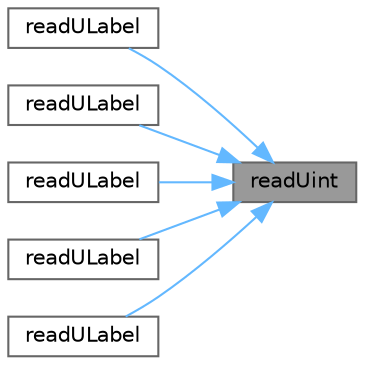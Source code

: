digraph "readUint"
{
 // LATEX_PDF_SIZE
  bgcolor="transparent";
  edge [fontname=Helvetica,fontsize=10,labelfontname=Helvetica,labelfontsize=10];
  node [fontname=Helvetica,fontsize=10,shape=box,height=0.2,width=0.4];
  rankdir="RL";
  Node1 [id="Node000001",label="readUint",height=0.2,width=0.4,color="gray40", fillcolor="grey60", style="filled", fontcolor="black",tooltip=" "];
  Node1 -> Node2 [id="edge1_Node000001_Node000002",dir="back",color="steelblue1",style="solid",tooltip=" "];
  Node2 [id="Node000002",label="readULabel",height=0.2,width=0.4,color="grey40", fillcolor="white", style="filled",URL="$namespaceFoam.html#ad5be04937be20edaea1efb1f57d42421",tooltip=" "];
  Node1 -> Node3 [id="edge2_Node000001_Node000003",dir="back",color="steelblue1",style="solid",tooltip=" "];
  Node3 [id="Node000003",label="readULabel",height=0.2,width=0.4,color="grey40", fillcolor="white", style="filled",URL="$namespaceFoam.html#acc5eae9d23525be9b4aa162b07e14bf9",tooltip=" "];
  Node1 -> Node4 [id="edge3_Node000001_Node000004",dir="back",color="steelblue1",style="solid",tooltip=" "];
  Node4 [id="Node000004",label="readULabel",height=0.2,width=0.4,color="grey40", fillcolor="white", style="filled",URL="$namespaceFoam.html#a7ed964ec751b319b4e48b81ff71e0f7d",tooltip=" "];
  Node1 -> Node5 [id="edge4_Node000001_Node000005",dir="back",color="steelblue1",style="solid",tooltip=" "];
  Node5 [id="Node000005",label="readULabel",height=0.2,width=0.4,color="grey40", fillcolor="white", style="filled",URL="$namespaceFoam.html#adf855242ed32096832c23ee70a0df7b3",tooltip=" "];
  Node1 -> Node6 [id="edge5_Node000001_Node000006",dir="back",color="steelblue1",style="solid",tooltip=" "];
  Node6 [id="Node000006",label="readULabel",height=0.2,width=0.4,color="grey40", fillcolor="white", style="filled",URL="$namespaceFoam.html#af54764b37a9bf33914a7e7d92dad11b0",tooltip=" "];
}
